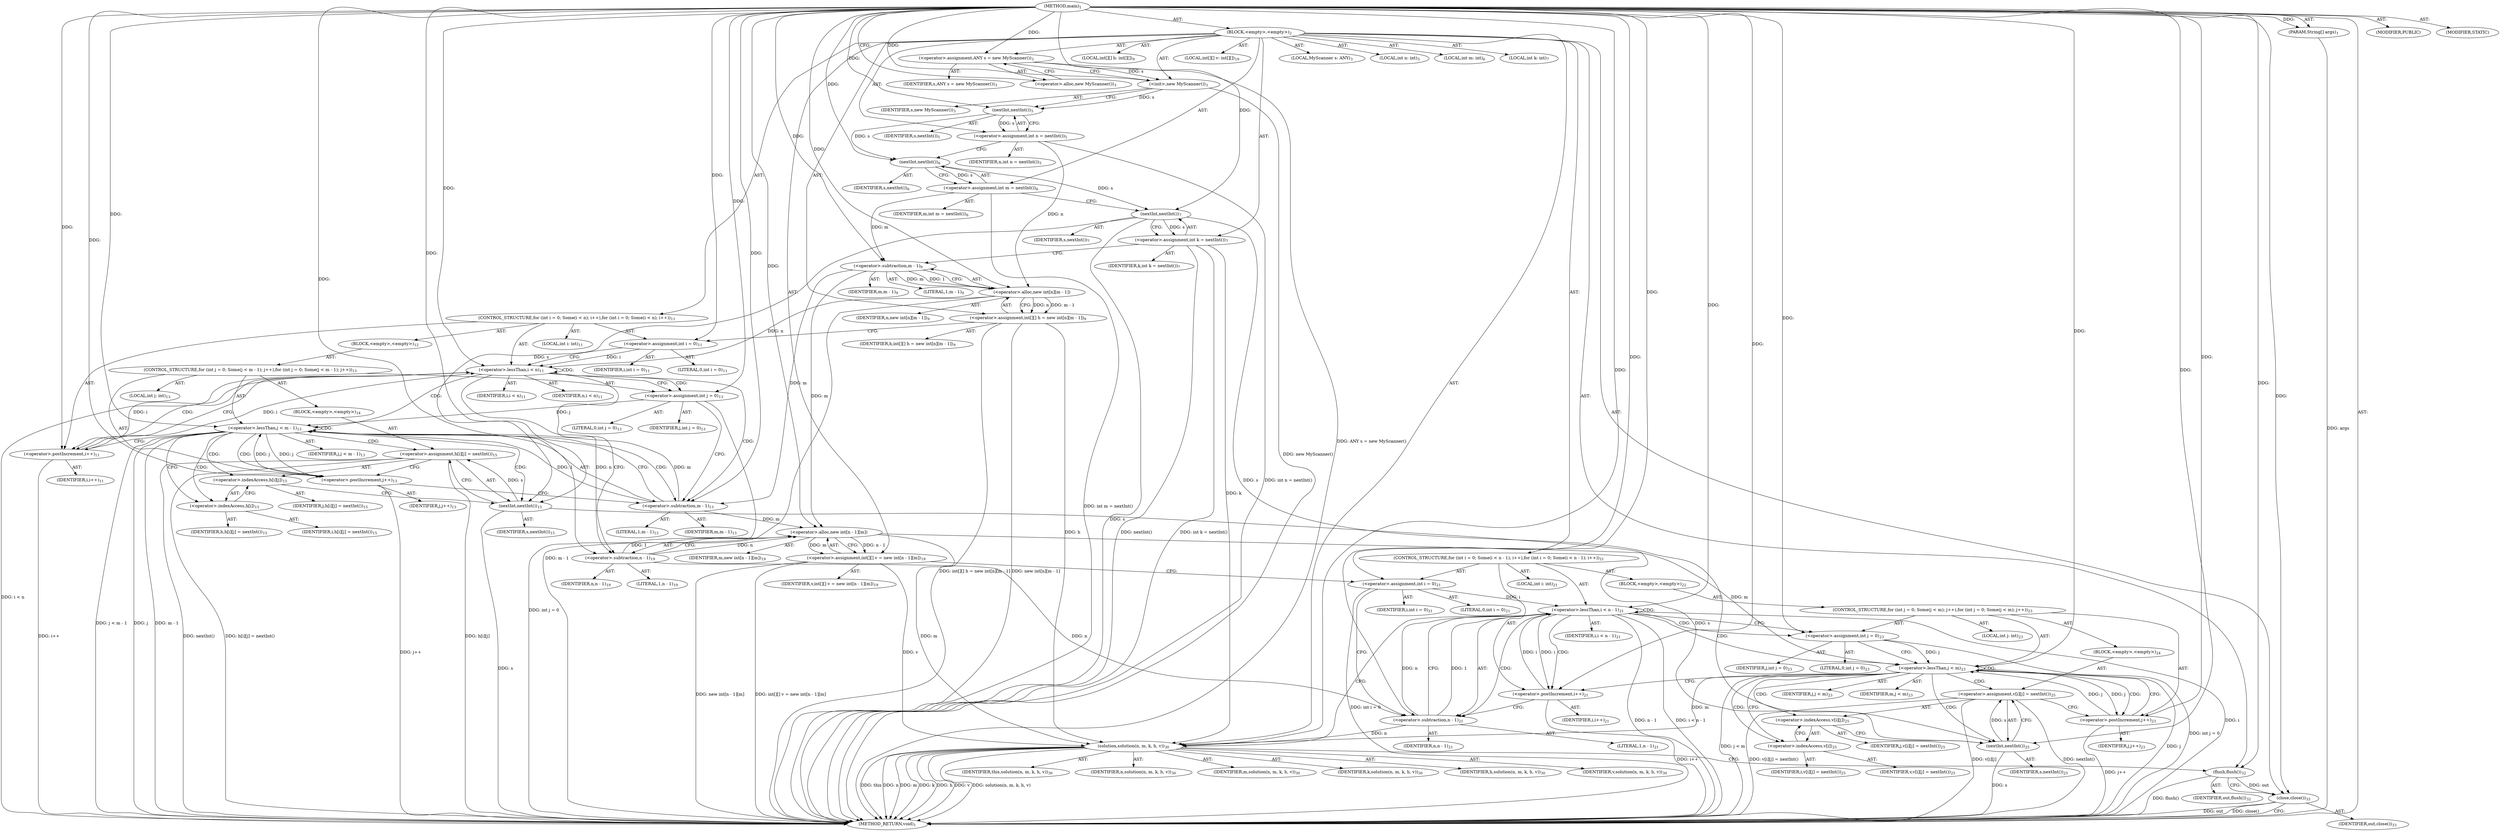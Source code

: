 digraph "main" {  
"19" [label = <(METHOD,main)<SUB>1</SUB>> ]
"20" [label = <(PARAM,String[] args)<SUB>1</SUB>> ]
"21" [label = <(BLOCK,&lt;empty&gt;,&lt;empty&gt;)<SUB>2</SUB>> ]
"4" [label = <(LOCAL,MyScanner s: ANY)<SUB>3</SUB>> ]
"22" [label = <(&lt;operator&gt;.assignment,ANY s = new MyScanner())<SUB>3</SUB>> ]
"23" [label = <(IDENTIFIER,s,ANY s = new MyScanner())<SUB>3</SUB>> ]
"24" [label = <(&lt;operator&gt;.alloc,new MyScanner())<SUB>3</SUB>> ]
"25" [label = <(&lt;init&gt;,new MyScanner())<SUB>3</SUB>> ]
"3" [label = <(IDENTIFIER,s,new MyScanner())<SUB>3</SUB>> ]
"26" [label = <(LOCAL,int n: int)<SUB>5</SUB>> ]
"27" [label = <(&lt;operator&gt;.assignment,int n = nextInt())<SUB>5</SUB>> ]
"28" [label = <(IDENTIFIER,n,int n = nextInt())<SUB>5</SUB>> ]
"29" [label = <(nextInt,nextInt())<SUB>5</SUB>> ]
"30" [label = <(IDENTIFIER,s,nextInt())<SUB>5</SUB>> ]
"31" [label = <(LOCAL,int m: int)<SUB>6</SUB>> ]
"32" [label = <(&lt;operator&gt;.assignment,int m = nextInt())<SUB>6</SUB>> ]
"33" [label = <(IDENTIFIER,m,int m = nextInt())<SUB>6</SUB>> ]
"34" [label = <(nextInt,nextInt())<SUB>6</SUB>> ]
"35" [label = <(IDENTIFIER,s,nextInt())<SUB>6</SUB>> ]
"36" [label = <(LOCAL,int k: int)<SUB>7</SUB>> ]
"37" [label = <(&lt;operator&gt;.assignment,int k = nextInt())<SUB>7</SUB>> ]
"38" [label = <(IDENTIFIER,k,int k = nextInt())<SUB>7</SUB>> ]
"39" [label = <(nextInt,nextInt())<SUB>7</SUB>> ]
"40" [label = <(IDENTIFIER,s,nextInt())<SUB>7</SUB>> ]
"41" [label = <(LOCAL,int[][] h: int[][])<SUB>9</SUB>> ]
"42" [label = <(&lt;operator&gt;.assignment,int[][] h = new int[n][m - 1])<SUB>9</SUB>> ]
"43" [label = <(IDENTIFIER,h,int[][] h = new int[n][m - 1])<SUB>9</SUB>> ]
"44" [label = <(&lt;operator&gt;.alloc,new int[n][m - 1])> ]
"45" [label = <(IDENTIFIER,n,new int[n][m - 1])<SUB>9</SUB>> ]
"46" [label = <(&lt;operator&gt;.subtraction,m - 1)<SUB>9</SUB>> ]
"47" [label = <(IDENTIFIER,m,m - 1)<SUB>9</SUB>> ]
"48" [label = <(LITERAL,1,m - 1)<SUB>9</SUB>> ]
"49" [label = <(CONTROL_STRUCTURE,for (int i = 0; Some(i &lt; n); i++),for (int i = 0; Some(i &lt; n); i++))<SUB>11</SUB>> ]
"50" [label = <(LOCAL,int i: int)<SUB>11</SUB>> ]
"51" [label = <(&lt;operator&gt;.assignment,int i = 0)<SUB>11</SUB>> ]
"52" [label = <(IDENTIFIER,i,int i = 0)<SUB>11</SUB>> ]
"53" [label = <(LITERAL,0,int i = 0)<SUB>11</SUB>> ]
"54" [label = <(&lt;operator&gt;.lessThan,i &lt; n)<SUB>11</SUB>> ]
"55" [label = <(IDENTIFIER,i,i &lt; n)<SUB>11</SUB>> ]
"56" [label = <(IDENTIFIER,n,i &lt; n)<SUB>11</SUB>> ]
"57" [label = <(&lt;operator&gt;.postIncrement,i++)<SUB>11</SUB>> ]
"58" [label = <(IDENTIFIER,i,i++)<SUB>11</SUB>> ]
"59" [label = <(BLOCK,&lt;empty&gt;,&lt;empty&gt;)<SUB>12</SUB>> ]
"60" [label = <(CONTROL_STRUCTURE,for (int j = 0; Some(j &lt; m - 1); j++),for (int j = 0; Some(j &lt; m - 1); j++))<SUB>13</SUB>> ]
"61" [label = <(LOCAL,int j: int)<SUB>13</SUB>> ]
"62" [label = <(&lt;operator&gt;.assignment,int j = 0)<SUB>13</SUB>> ]
"63" [label = <(IDENTIFIER,j,int j = 0)<SUB>13</SUB>> ]
"64" [label = <(LITERAL,0,int j = 0)<SUB>13</SUB>> ]
"65" [label = <(&lt;operator&gt;.lessThan,j &lt; m - 1)<SUB>13</SUB>> ]
"66" [label = <(IDENTIFIER,j,j &lt; m - 1)<SUB>13</SUB>> ]
"67" [label = <(&lt;operator&gt;.subtraction,m - 1)<SUB>13</SUB>> ]
"68" [label = <(IDENTIFIER,m,m - 1)<SUB>13</SUB>> ]
"69" [label = <(LITERAL,1,m - 1)<SUB>13</SUB>> ]
"70" [label = <(&lt;operator&gt;.postIncrement,j++)<SUB>13</SUB>> ]
"71" [label = <(IDENTIFIER,j,j++)<SUB>13</SUB>> ]
"72" [label = <(BLOCK,&lt;empty&gt;,&lt;empty&gt;)<SUB>14</SUB>> ]
"73" [label = <(&lt;operator&gt;.assignment,h[i][j] = nextInt())<SUB>15</SUB>> ]
"74" [label = <(&lt;operator&gt;.indexAccess,h[i][j])<SUB>15</SUB>> ]
"75" [label = <(&lt;operator&gt;.indexAccess,h[i])<SUB>15</SUB>> ]
"76" [label = <(IDENTIFIER,h,h[i][j] = nextInt())<SUB>15</SUB>> ]
"77" [label = <(IDENTIFIER,i,h[i][j] = nextInt())<SUB>15</SUB>> ]
"78" [label = <(IDENTIFIER,j,h[i][j] = nextInt())<SUB>15</SUB>> ]
"79" [label = <(nextInt,nextInt())<SUB>15</SUB>> ]
"80" [label = <(IDENTIFIER,s,nextInt())<SUB>15</SUB>> ]
"81" [label = <(LOCAL,int[][] v: int[][])<SUB>19</SUB>> ]
"82" [label = <(&lt;operator&gt;.assignment,int[][] v = new int[n - 1][m])<SUB>19</SUB>> ]
"83" [label = <(IDENTIFIER,v,int[][] v = new int[n - 1][m])<SUB>19</SUB>> ]
"84" [label = <(&lt;operator&gt;.alloc,new int[n - 1][m])> ]
"85" [label = <(&lt;operator&gt;.subtraction,n - 1)<SUB>19</SUB>> ]
"86" [label = <(IDENTIFIER,n,n - 1)<SUB>19</SUB>> ]
"87" [label = <(LITERAL,1,n - 1)<SUB>19</SUB>> ]
"88" [label = <(IDENTIFIER,m,new int[n - 1][m])<SUB>19</SUB>> ]
"89" [label = <(CONTROL_STRUCTURE,for (int i = 0; Some(i &lt; n - 1); i++),for (int i = 0; Some(i &lt; n - 1); i++))<SUB>21</SUB>> ]
"90" [label = <(LOCAL,int i: int)<SUB>21</SUB>> ]
"91" [label = <(&lt;operator&gt;.assignment,int i = 0)<SUB>21</SUB>> ]
"92" [label = <(IDENTIFIER,i,int i = 0)<SUB>21</SUB>> ]
"93" [label = <(LITERAL,0,int i = 0)<SUB>21</SUB>> ]
"94" [label = <(&lt;operator&gt;.lessThan,i &lt; n - 1)<SUB>21</SUB>> ]
"95" [label = <(IDENTIFIER,i,i &lt; n - 1)<SUB>21</SUB>> ]
"96" [label = <(&lt;operator&gt;.subtraction,n - 1)<SUB>21</SUB>> ]
"97" [label = <(IDENTIFIER,n,n - 1)<SUB>21</SUB>> ]
"98" [label = <(LITERAL,1,n - 1)<SUB>21</SUB>> ]
"99" [label = <(&lt;operator&gt;.postIncrement,i++)<SUB>21</SUB>> ]
"100" [label = <(IDENTIFIER,i,i++)<SUB>21</SUB>> ]
"101" [label = <(BLOCK,&lt;empty&gt;,&lt;empty&gt;)<SUB>22</SUB>> ]
"102" [label = <(CONTROL_STRUCTURE,for (int j = 0; Some(j &lt; m); j++),for (int j = 0; Some(j &lt; m); j++))<SUB>23</SUB>> ]
"103" [label = <(LOCAL,int j: int)<SUB>23</SUB>> ]
"104" [label = <(&lt;operator&gt;.assignment,int j = 0)<SUB>23</SUB>> ]
"105" [label = <(IDENTIFIER,j,int j = 0)<SUB>23</SUB>> ]
"106" [label = <(LITERAL,0,int j = 0)<SUB>23</SUB>> ]
"107" [label = <(&lt;operator&gt;.lessThan,j &lt; m)<SUB>23</SUB>> ]
"108" [label = <(IDENTIFIER,j,j &lt; m)<SUB>23</SUB>> ]
"109" [label = <(IDENTIFIER,m,j &lt; m)<SUB>23</SUB>> ]
"110" [label = <(&lt;operator&gt;.postIncrement,j++)<SUB>23</SUB>> ]
"111" [label = <(IDENTIFIER,j,j++)<SUB>23</SUB>> ]
"112" [label = <(BLOCK,&lt;empty&gt;,&lt;empty&gt;)<SUB>24</SUB>> ]
"113" [label = <(&lt;operator&gt;.assignment,v[i][j] = nextInt())<SUB>25</SUB>> ]
"114" [label = <(&lt;operator&gt;.indexAccess,v[i][j])<SUB>25</SUB>> ]
"115" [label = <(&lt;operator&gt;.indexAccess,v[i])<SUB>25</SUB>> ]
"116" [label = <(IDENTIFIER,v,v[i][j] = nextInt())<SUB>25</SUB>> ]
"117" [label = <(IDENTIFIER,i,v[i][j] = nextInt())<SUB>25</SUB>> ]
"118" [label = <(IDENTIFIER,j,v[i][j] = nextInt())<SUB>25</SUB>> ]
"119" [label = <(nextInt,nextInt())<SUB>25</SUB>> ]
"120" [label = <(IDENTIFIER,s,nextInt())<SUB>25</SUB>> ]
"121" [label = <(solution,solution(n, m, k, h, v))<SUB>30</SUB>> ]
"122" [label = <(IDENTIFIER,this,solution(n, m, k, h, v))<SUB>30</SUB>> ]
"123" [label = <(IDENTIFIER,n,solution(n, m, k, h, v))<SUB>30</SUB>> ]
"124" [label = <(IDENTIFIER,m,solution(n, m, k, h, v))<SUB>30</SUB>> ]
"125" [label = <(IDENTIFIER,k,solution(n, m, k, h, v))<SUB>30</SUB>> ]
"126" [label = <(IDENTIFIER,h,solution(n, m, k, h, v))<SUB>30</SUB>> ]
"127" [label = <(IDENTIFIER,v,solution(n, m, k, h, v))<SUB>30</SUB>> ]
"128" [label = <(flush,flush())<SUB>32</SUB>> ]
"129" [label = <(IDENTIFIER,out,flush())<SUB>32</SUB>> ]
"130" [label = <(close,close())<SUB>33</SUB>> ]
"131" [label = <(IDENTIFIER,out,close())<SUB>33</SUB>> ]
"132" [label = <(MODIFIER,PUBLIC)> ]
"133" [label = <(MODIFIER,STATIC)> ]
"134" [label = <(METHOD_RETURN,void)<SUB>1</SUB>> ]
  "19" -> "20"  [ label = "AST: "] 
  "19" -> "21"  [ label = "AST: "] 
  "19" -> "132"  [ label = "AST: "] 
  "19" -> "133"  [ label = "AST: "] 
  "19" -> "134"  [ label = "AST: "] 
  "21" -> "4"  [ label = "AST: "] 
  "21" -> "22"  [ label = "AST: "] 
  "21" -> "25"  [ label = "AST: "] 
  "21" -> "26"  [ label = "AST: "] 
  "21" -> "27"  [ label = "AST: "] 
  "21" -> "31"  [ label = "AST: "] 
  "21" -> "32"  [ label = "AST: "] 
  "21" -> "36"  [ label = "AST: "] 
  "21" -> "37"  [ label = "AST: "] 
  "21" -> "41"  [ label = "AST: "] 
  "21" -> "42"  [ label = "AST: "] 
  "21" -> "49"  [ label = "AST: "] 
  "21" -> "81"  [ label = "AST: "] 
  "21" -> "82"  [ label = "AST: "] 
  "21" -> "89"  [ label = "AST: "] 
  "21" -> "121"  [ label = "AST: "] 
  "21" -> "128"  [ label = "AST: "] 
  "21" -> "130"  [ label = "AST: "] 
  "22" -> "23"  [ label = "AST: "] 
  "22" -> "24"  [ label = "AST: "] 
  "25" -> "3"  [ label = "AST: "] 
  "27" -> "28"  [ label = "AST: "] 
  "27" -> "29"  [ label = "AST: "] 
  "29" -> "30"  [ label = "AST: "] 
  "32" -> "33"  [ label = "AST: "] 
  "32" -> "34"  [ label = "AST: "] 
  "34" -> "35"  [ label = "AST: "] 
  "37" -> "38"  [ label = "AST: "] 
  "37" -> "39"  [ label = "AST: "] 
  "39" -> "40"  [ label = "AST: "] 
  "42" -> "43"  [ label = "AST: "] 
  "42" -> "44"  [ label = "AST: "] 
  "44" -> "45"  [ label = "AST: "] 
  "44" -> "46"  [ label = "AST: "] 
  "46" -> "47"  [ label = "AST: "] 
  "46" -> "48"  [ label = "AST: "] 
  "49" -> "50"  [ label = "AST: "] 
  "49" -> "51"  [ label = "AST: "] 
  "49" -> "54"  [ label = "AST: "] 
  "49" -> "57"  [ label = "AST: "] 
  "49" -> "59"  [ label = "AST: "] 
  "51" -> "52"  [ label = "AST: "] 
  "51" -> "53"  [ label = "AST: "] 
  "54" -> "55"  [ label = "AST: "] 
  "54" -> "56"  [ label = "AST: "] 
  "57" -> "58"  [ label = "AST: "] 
  "59" -> "60"  [ label = "AST: "] 
  "60" -> "61"  [ label = "AST: "] 
  "60" -> "62"  [ label = "AST: "] 
  "60" -> "65"  [ label = "AST: "] 
  "60" -> "70"  [ label = "AST: "] 
  "60" -> "72"  [ label = "AST: "] 
  "62" -> "63"  [ label = "AST: "] 
  "62" -> "64"  [ label = "AST: "] 
  "65" -> "66"  [ label = "AST: "] 
  "65" -> "67"  [ label = "AST: "] 
  "67" -> "68"  [ label = "AST: "] 
  "67" -> "69"  [ label = "AST: "] 
  "70" -> "71"  [ label = "AST: "] 
  "72" -> "73"  [ label = "AST: "] 
  "73" -> "74"  [ label = "AST: "] 
  "73" -> "79"  [ label = "AST: "] 
  "74" -> "75"  [ label = "AST: "] 
  "74" -> "78"  [ label = "AST: "] 
  "75" -> "76"  [ label = "AST: "] 
  "75" -> "77"  [ label = "AST: "] 
  "79" -> "80"  [ label = "AST: "] 
  "82" -> "83"  [ label = "AST: "] 
  "82" -> "84"  [ label = "AST: "] 
  "84" -> "85"  [ label = "AST: "] 
  "84" -> "88"  [ label = "AST: "] 
  "85" -> "86"  [ label = "AST: "] 
  "85" -> "87"  [ label = "AST: "] 
  "89" -> "90"  [ label = "AST: "] 
  "89" -> "91"  [ label = "AST: "] 
  "89" -> "94"  [ label = "AST: "] 
  "89" -> "99"  [ label = "AST: "] 
  "89" -> "101"  [ label = "AST: "] 
  "91" -> "92"  [ label = "AST: "] 
  "91" -> "93"  [ label = "AST: "] 
  "94" -> "95"  [ label = "AST: "] 
  "94" -> "96"  [ label = "AST: "] 
  "96" -> "97"  [ label = "AST: "] 
  "96" -> "98"  [ label = "AST: "] 
  "99" -> "100"  [ label = "AST: "] 
  "101" -> "102"  [ label = "AST: "] 
  "102" -> "103"  [ label = "AST: "] 
  "102" -> "104"  [ label = "AST: "] 
  "102" -> "107"  [ label = "AST: "] 
  "102" -> "110"  [ label = "AST: "] 
  "102" -> "112"  [ label = "AST: "] 
  "104" -> "105"  [ label = "AST: "] 
  "104" -> "106"  [ label = "AST: "] 
  "107" -> "108"  [ label = "AST: "] 
  "107" -> "109"  [ label = "AST: "] 
  "110" -> "111"  [ label = "AST: "] 
  "112" -> "113"  [ label = "AST: "] 
  "113" -> "114"  [ label = "AST: "] 
  "113" -> "119"  [ label = "AST: "] 
  "114" -> "115"  [ label = "AST: "] 
  "114" -> "118"  [ label = "AST: "] 
  "115" -> "116"  [ label = "AST: "] 
  "115" -> "117"  [ label = "AST: "] 
  "119" -> "120"  [ label = "AST: "] 
  "121" -> "122"  [ label = "AST: "] 
  "121" -> "123"  [ label = "AST: "] 
  "121" -> "124"  [ label = "AST: "] 
  "121" -> "125"  [ label = "AST: "] 
  "121" -> "126"  [ label = "AST: "] 
  "121" -> "127"  [ label = "AST: "] 
  "128" -> "129"  [ label = "AST: "] 
  "130" -> "131"  [ label = "AST: "] 
  "22" -> "25"  [ label = "CFG: "] 
  "25" -> "29"  [ label = "CFG: "] 
  "27" -> "34"  [ label = "CFG: "] 
  "32" -> "39"  [ label = "CFG: "] 
  "37" -> "46"  [ label = "CFG: "] 
  "42" -> "51"  [ label = "CFG: "] 
  "82" -> "91"  [ label = "CFG: "] 
  "121" -> "128"  [ label = "CFG: "] 
  "128" -> "130"  [ label = "CFG: "] 
  "130" -> "134"  [ label = "CFG: "] 
  "24" -> "22"  [ label = "CFG: "] 
  "29" -> "27"  [ label = "CFG: "] 
  "34" -> "32"  [ label = "CFG: "] 
  "39" -> "37"  [ label = "CFG: "] 
  "44" -> "42"  [ label = "CFG: "] 
  "51" -> "54"  [ label = "CFG: "] 
  "54" -> "62"  [ label = "CFG: "] 
  "54" -> "85"  [ label = "CFG: "] 
  "57" -> "54"  [ label = "CFG: "] 
  "84" -> "82"  [ label = "CFG: "] 
  "91" -> "96"  [ label = "CFG: "] 
  "94" -> "104"  [ label = "CFG: "] 
  "94" -> "121"  [ label = "CFG: "] 
  "99" -> "96"  [ label = "CFG: "] 
  "46" -> "44"  [ label = "CFG: "] 
  "85" -> "84"  [ label = "CFG: "] 
  "96" -> "94"  [ label = "CFG: "] 
  "62" -> "67"  [ label = "CFG: "] 
  "65" -> "75"  [ label = "CFG: "] 
  "65" -> "57"  [ label = "CFG: "] 
  "70" -> "67"  [ label = "CFG: "] 
  "104" -> "107"  [ label = "CFG: "] 
  "107" -> "115"  [ label = "CFG: "] 
  "107" -> "99"  [ label = "CFG: "] 
  "110" -> "107"  [ label = "CFG: "] 
  "67" -> "65"  [ label = "CFG: "] 
  "73" -> "70"  [ label = "CFG: "] 
  "113" -> "110"  [ label = "CFG: "] 
  "74" -> "79"  [ label = "CFG: "] 
  "79" -> "73"  [ label = "CFG: "] 
  "114" -> "119"  [ label = "CFG: "] 
  "119" -> "113"  [ label = "CFG: "] 
  "75" -> "74"  [ label = "CFG: "] 
  "115" -> "114"  [ label = "CFG: "] 
  "19" -> "24"  [ label = "CFG: "] 
  "20" -> "134"  [ label = "DDG: args"] 
  "22" -> "134"  [ label = "DDG: ANY s = new MyScanner()"] 
  "25" -> "134"  [ label = "DDG: new MyScanner()"] 
  "27" -> "134"  [ label = "DDG: int n = nextInt()"] 
  "32" -> "134"  [ label = "DDG: int m = nextInt()"] 
  "39" -> "134"  [ label = "DDG: s"] 
  "37" -> "134"  [ label = "DDG: nextInt()"] 
  "37" -> "134"  [ label = "DDG: int k = nextInt()"] 
  "44" -> "134"  [ label = "DDG: m - 1"] 
  "42" -> "134"  [ label = "DDG: new int[n][m - 1]"] 
  "42" -> "134"  [ label = "DDG: int[][] h = new int[n][m - 1]"] 
  "54" -> "134"  [ label = "DDG: i &lt; n"] 
  "82" -> "134"  [ label = "DDG: new int[n - 1][m]"] 
  "82" -> "134"  [ label = "DDG: int[][] v = new int[n - 1][m]"] 
  "91" -> "134"  [ label = "DDG: int i = 0"] 
  "94" -> "134"  [ label = "DDG: i"] 
  "94" -> "134"  [ label = "DDG: n - 1"] 
  "94" -> "134"  [ label = "DDG: i &lt; n - 1"] 
  "121" -> "134"  [ label = "DDG: n"] 
  "121" -> "134"  [ label = "DDG: m"] 
  "121" -> "134"  [ label = "DDG: k"] 
  "121" -> "134"  [ label = "DDG: h"] 
  "121" -> "134"  [ label = "DDG: v"] 
  "121" -> "134"  [ label = "DDG: solution(n, m, k, h, v)"] 
  "128" -> "134"  [ label = "DDG: flush()"] 
  "130" -> "134"  [ label = "DDG: out"] 
  "130" -> "134"  [ label = "DDG: close()"] 
  "104" -> "134"  [ label = "DDG: int j = 0"] 
  "107" -> "134"  [ label = "DDG: j"] 
  "107" -> "134"  [ label = "DDG: j &lt; m"] 
  "99" -> "134"  [ label = "DDG: i++"] 
  "113" -> "134"  [ label = "DDG: v[i][j]"] 
  "119" -> "134"  [ label = "DDG: s"] 
  "113" -> "134"  [ label = "DDG: nextInt()"] 
  "113" -> "134"  [ label = "DDG: v[i][j] = nextInt()"] 
  "110" -> "134"  [ label = "DDG: j++"] 
  "62" -> "134"  [ label = "DDG: int j = 0"] 
  "65" -> "134"  [ label = "DDG: j"] 
  "65" -> "134"  [ label = "DDG: m - 1"] 
  "65" -> "134"  [ label = "DDG: j &lt; m - 1"] 
  "57" -> "134"  [ label = "DDG: i++"] 
  "73" -> "134"  [ label = "DDG: h[i][j]"] 
  "79" -> "134"  [ label = "DDG: s"] 
  "73" -> "134"  [ label = "DDG: nextInt()"] 
  "73" -> "134"  [ label = "DDG: h[i][j] = nextInt()"] 
  "70" -> "134"  [ label = "DDG: j++"] 
  "121" -> "134"  [ label = "DDG: this"] 
  "19" -> "20"  [ label = "DDG: "] 
  "19" -> "22"  [ label = "DDG: "] 
  "29" -> "27"  [ label = "DDG: s"] 
  "34" -> "32"  [ label = "DDG: s"] 
  "39" -> "37"  [ label = "DDG: s"] 
  "44" -> "42"  [ label = "DDG: n"] 
  "44" -> "42"  [ label = "DDG: m - 1"] 
  "84" -> "82"  [ label = "DDG: n - 1"] 
  "84" -> "82"  [ label = "DDG: m"] 
  "22" -> "25"  [ label = "DDG: s"] 
  "19" -> "25"  [ label = "DDG: "] 
  "19" -> "51"  [ label = "DDG: "] 
  "19" -> "91"  [ label = "DDG: "] 
  "19" -> "121"  [ label = "DDG: "] 
  "96" -> "121"  [ label = "DDG: n"] 
  "84" -> "121"  [ label = "DDG: m"] 
  "107" -> "121"  [ label = "DDG: m"] 
  "37" -> "121"  [ label = "DDG: k"] 
  "42" -> "121"  [ label = "DDG: h"] 
  "82" -> "121"  [ label = "DDG: v"] 
  "19" -> "128"  [ label = "DDG: "] 
  "128" -> "130"  [ label = "DDG: out"] 
  "19" -> "130"  [ label = "DDG: "] 
  "25" -> "29"  [ label = "DDG: s"] 
  "19" -> "29"  [ label = "DDG: "] 
  "29" -> "34"  [ label = "DDG: s"] 
  "19" -> "34"  [ label = "DDG: "] 
  "34" -> "39"  [ label = "DDG: s"] 
  "19" -> "39"  [ label = "DDG: "] 
  "27" -> "44"  [ label = "DDG: n"] 
  "19" -> "44"  [ label = "DDG: "] 
  "46" -> "44"  [ label = "DDG: m"] 
  "46" -> "44"  [ label = "DDG: 1"] 
  "51" -> "54"  [ label = "DDG: i"] 
  "57" -> "54"  [ label = "DDG: i"] 
  "19" -> "54"  [ label = "DDG: "] 
  "44" -> "54"  [ label = "DDG: n"] 
  "54" -> "57"  [ label = "DDG: i"] 
  "19" -> "57"  [ label = "DDG: "] 
  "85" -> "84"  [ label = "DDG: n"] 
  "85" -> "84"  [ label = "DDG: 1"] 
  "46" -> "84"  [ label = "DDG: m"] 
  "67" -> "84"  [ label = "DDG: m"] 
  "19" -> "84"  [ label = "DDG: "] 
  "91" -> "94"  [ label = "DDG: i"] 
  "99" -> "94"  [ label = "DDG: i"] 
  "19" -> "94"  [ label = "DDG: "] 
  "96" -> "94"  [ label = "DDG: n"] 
  "96" -> "94"  [ label = "DDG: 1"] 
  "94" -> "99"  [ label = "DDG: i"] 
  "19" -> "99"  [ label = "DDG: "] 
  "32" -> "46"  [ label = "DDG: m"] 
  "19" -> "46"  [ label = "DDG: "] 
  "19" -> "62"  [ label = "DDG: "] 
  "54" -> "85"  [ label = "DDG: n"] 
  "19" -> "85"  [ label = "DDG: "] 
  "85" -> "96"  [ label = "DDG: n"] 
  "19" -> "96"  [ label = "DDG: "] 
  "19" -> "104"  [ label = "DDG: "] 
  "62" -> "65"  [ label = "DDG: j"] 
  "70" -> "65"  [ label = "DDG: j"] 
  "19" -> "65"  [ label = "DDG: "] 
  "67" -> "65"  [ label = "DDG: m"] 
  "67" -> "65"  [ label = "DDG: 1"] 
  "65" -> "70"  [ label = "DDG: j"] 
  "19" -> "70"  [ label = "DDG: "] 
  "79" -> "73"  [ label = "DDG: s"] 
  "104" -> "107"  [ label = "DDG: j"] 
  "110" -> "107"  [ label = "DDG: j"] 
  "19" -> "107"  [ label = "DDG: "] 
  "84" -> "107"  [ label = "DDG: m"] 
  "107" -> "110"  [ label = "DDG: j"] 
  "19" -> "110"  [ label = "DDG: "] 
  "119" -> "113"  [ label = "DDG: s"] 
  "46" -> "67"  [ label = "DDG: m"] 
  "19" -> "67"  [ label = "DDG: "] 
  "39" -> "79"  [ label = "DDG: s"] 
  "19" -> "79"  [ label = "DDG: "] 
  "39" -> "119"  [ label = "DDG: s"] 
  "79" -> "119"  [ label = "DDG: s"] 
  "19" -> "119"  [ label = "DDG: "] 
  "54" -> "57"  [ label = "CDG: "] 
  "54" -> "67"  [ label = "CDG: "] 
  "54" -> "65"  [ label = "CDG: "] 
  "54" -> "54"  [ label = "CDG: "] 
  "54" -> "62"  [ label = "CDG: "] 
  "94" -> "107"  [ label = "CDG: "] 
  "94" -> "94"  [ label = "CDG: "] 
  "94" -> "96"  [ label = "CDG: "] 
  "94" -> "99"  [ label = "CDG: "] 
  "94" -> "104"  [ label = "CDG: "] 
  "65" -> "73"  [ label = "CDG: "] 
  "65" -> "75"  [ label = "CDG: "] 
  "65" -> "67"  [ label = "CDG: "] 
  "65" -> "70"  [ label = "CDG: "] 
  "65" -> "74"  [ label = "CDG: "] 
  "65" -> "65"  [ label = "CDG: "] 
  "65" -> "79"  [ label = "CDG: "] 
  "107" -> "107"  [ label = "CDG: "] 
  "107" -> "115"  [ label = "CDG: "] 
  "107" -> "113"  [ label = "CDG: "] 
  "107" -> "114"  [ label = "CDG: "] 
  "107" -> "110"  [ label = "CDG: "] 
  "107" -> "119"  [ label = "CDG: "] 
}
